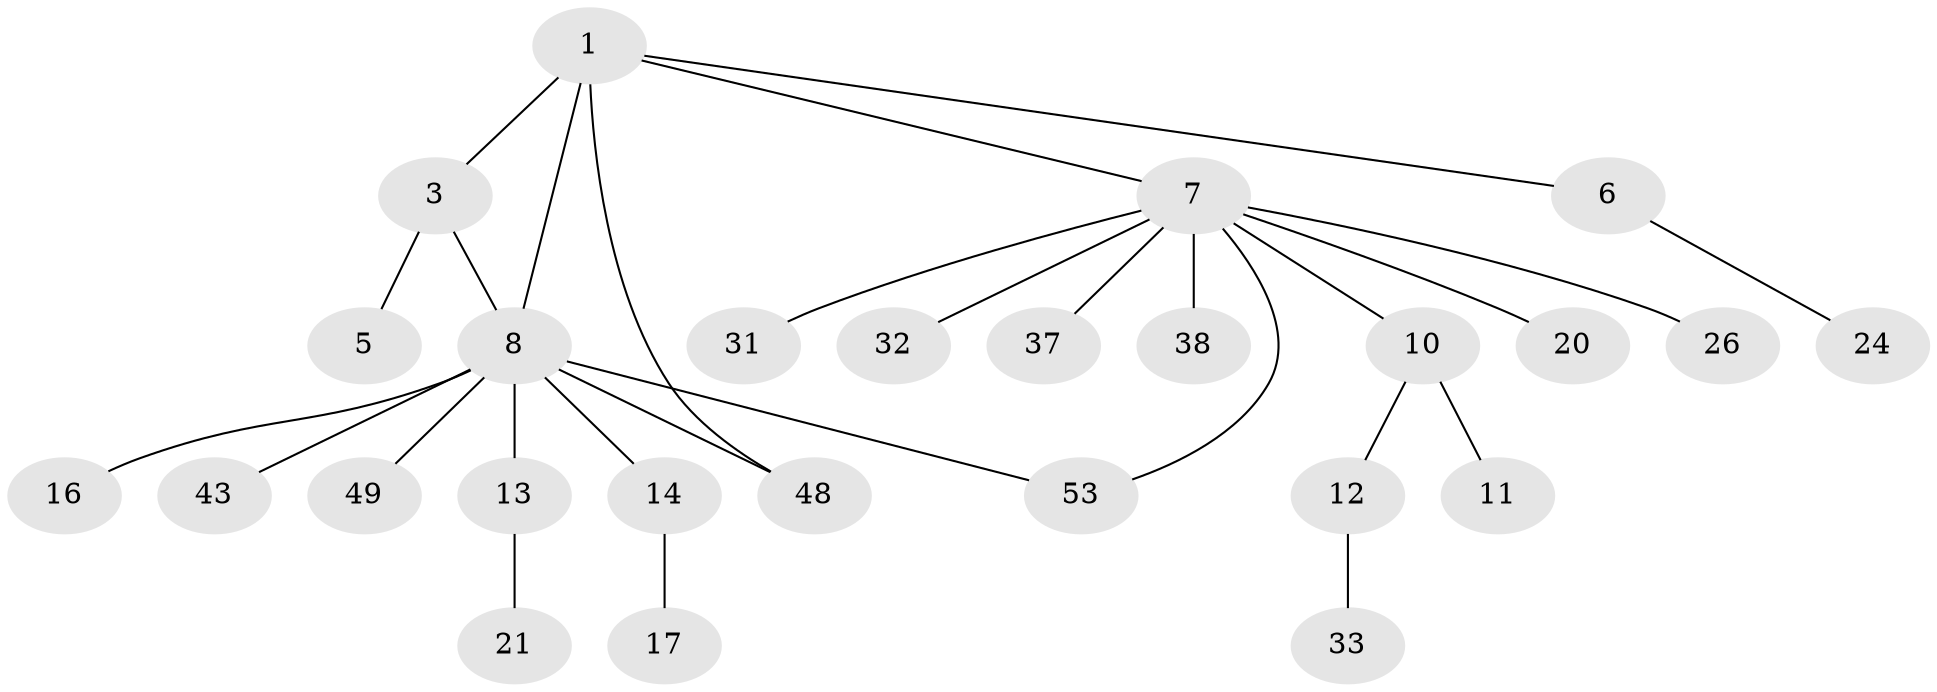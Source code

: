 // original degree distribution, {6: 0.07547169811320754, 2: 0.1509433962264151, 7: 0.018867924528301886, 1: 0.6415094339622641, 9: 0.018867924528301886, 10: 0.018867924528301886, 3: 0.07547169811320754}
// Generated by graph-tools (version 1.1) at 2025/14/03/09/25 04:14:44]
// undirected, 26 vertices, 28 edges
graph export_dot {
graph [start="1"]
  node [color=gray90,style=filled];
  1 [super="+4+2+34+45+46+47"];
  3 [super="+22+39+36+41+29"];
  5;
  6;
  7;
  8 [super="+15+9+19+30"];
  10 [super="+27+40+50"];
  11;
  12 [super="+23"];
  13 [super="+35"];
  14;
  16 [super="+18+25+51+52+28"];
  17;
  20;
  21;
  24;
  26;
  31;
  32;
  33 [super="+42"];
  37;
  38;
  43;
  48;
  49;
  53;
  1 -- 48;
  1 -- 7;
  1 -- 6;
  1 -- 8;
  1 -- 3 [weight=2];
  3 -- 5;
  3 -- 8;
  6 -- 24;
  7 -- 10;
  7 -- 20;
  7 -- 26;
  7 -- 31;
  7 -- 32;
  7 -- 37;
  7 -- 38;
  7 -- 53;
  8 -- 14;
  8 -- 43;
  8 -- 48;
  8 -- 49;
  8 -- 53;
  8 -- 16;
  8 -- 13;
  10 -- 11;
  10 -- 12;
  12 -- 33;
  13 -- 21;
  14 -- 17;
}
